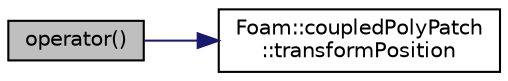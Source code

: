 digraph "operator()"
{
  bgcolor="transparent";
  edge [fontname="Helvetica",fontsize="10",labelfontname="Helvetica",labelfontsize="10"];
  node [fontname="Helvetica",fontsize="10",shape=record];
  rankdir="LR";
  Node25 [label="operator()",height=0.2,width=0.4,color="black", fillcolor="grey75", style="filled", fontcolor="black"];
  Node25 -> Node26 [color="midnightblue",fontsize="10",style="solid",fontname="Helvetica"];
  Node26 [label="Foam::coupledPolyPatch\l::transformPosition",height=0.2,width=0.4,color="black",URL="$a28581.html#ae6bb2311dc8e8a40d173da6b765014b8",tooltip="Transform a patch-based position from other side to this side. "];
}
